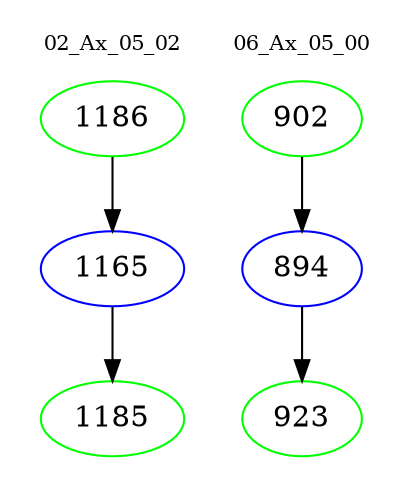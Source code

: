 digraph{
subgraph cluster_0 {
color = white
label = "02_Ax_05_02";
fontsize=10;
T0_1186 [label="1186", color="green"]
T0_1186 -> T0_1165 [color="black"]
T0_1165 [label="1165", color="blue"]
T0_1165 -> T0_1185 [color="black"]
T0_1185 [label="1185", color="green"]
}
subgraph cluster_1 {
color = white
label = "06_Ax_05_00";
fontsize=10;
T1_902 [label="902", color="green"]
T1_902 -> T1_894 [color="black"]
T1_894 [label="894", color="blue"]
T1_894 -> T1_923 [color="black"]
T1_923 [label="923", color="green"]
}
}
